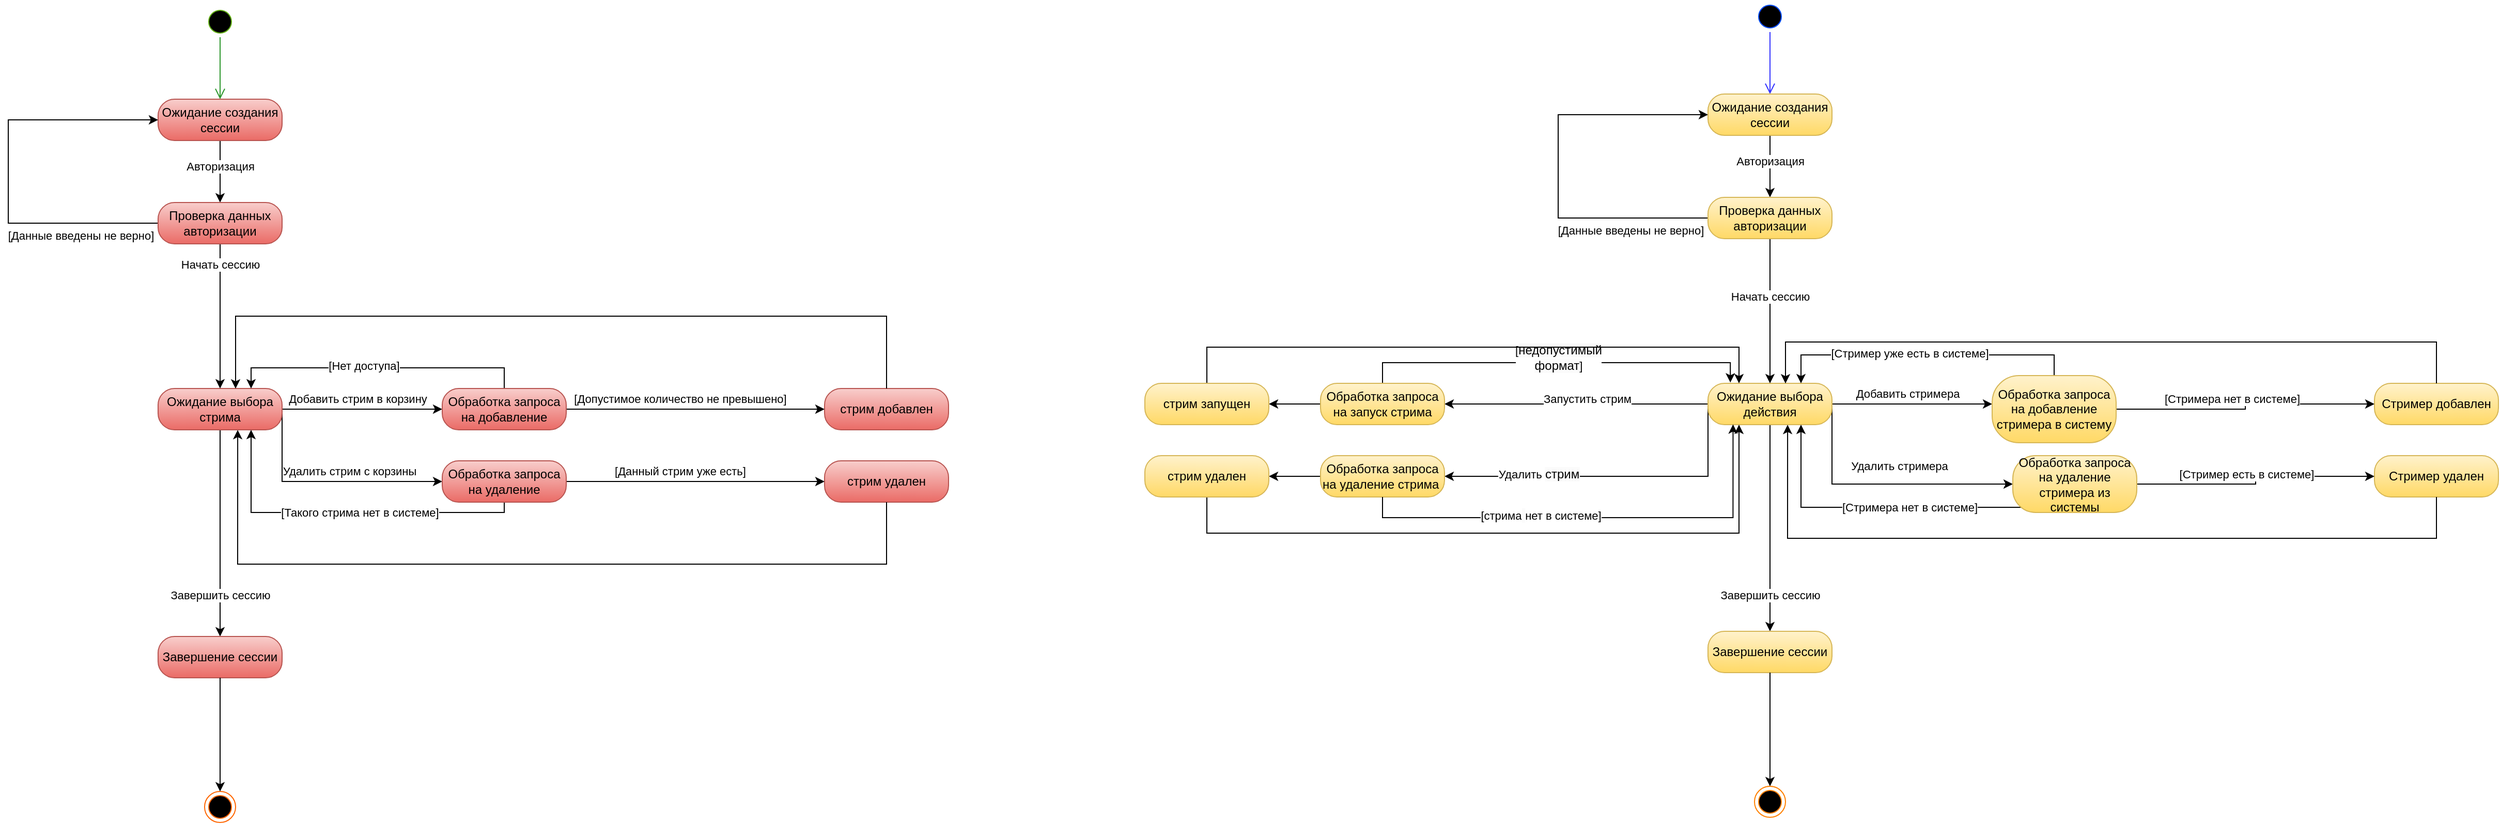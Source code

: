 <mxfile version="24.0.7" type="device">
  <diagram id="SjyvnTYL4WLvGiceQ5JA" name="Strona-1">
    <mxGraphModel dx="2332" dy="1434" grid="1" gridSize="10" guides="1" tooltips="1" connect="1" arrows="1" fold="1" page="1" pageScale="1" pageWidth="827" pageHeight="1169" math="0" shadow="0">
      <root>
        <mxCell id="0" />
        <mxCell id="1" parent="0" />
        <mxCell id="MYHG3JWobE4DRymCTWOl-1" value="" style="ellipse;html=1;shape=endState;fillColor=#000000;strokeColor=#ff6600;" parent="1" vertex="1">
          <mxGeometry x="250" y="800" width="30" height="30" as="geometry" />
        </mxCell>
        <mxCell id="MYHG3JWobE4DRymCTWOl-2" value="" style="ellipse;html=1;shape=startState;fillColor=#000000;strokeColor=#61af12;" parent="1" vertex="1">
          <mxGeometry x="250" y="40" width="30" height="30" as="geometry" />
        </mxCell>
        <mxCell id="MYHG3JWobE4DRymCTWOl-3" value="" style="edgeStyle=orthogonalEdgeStyle;html=1;verticalAlign=bottom;endArrow=open;endSize=8;strokeColor=#2c962c;rounded=0;" parent="1" source="MYHG3JWobE4DRymCTWOl-2" edge="1">
          <mxGeometry relative="1" as="geometry">
            <mxPoint x="265" y="130" as="targetPoint" />
          </mxGeometry>
        </mxCell>
        <mxCell id="MYHG3JWobE4DRymCTWOl-18" style="edgeStyle=orthogonalEdgeStyle;rounded=0;orthogonalLoop=1;jettySize=auto;html=1;exitX=0.5;exitY=1;exitDx=0;exitDy=0;" parent="1" source="MYHG3JWobE4DRymCTWOl-5" target="MYHG3JWobE4DRymCTWOl-17" edge="1">
          <mxGeometry relative="1" as="geometry" />
        </mxCell>
        <mxCell id="MYHG3JWobE4DRymCTWOl-21" value="Авторизация" style="edgeLabel;html=1;align=center;verticalAlign=middle;resizable=0;points=[];" parent="MYHG3JWobE4DRymCTWOl-18" vertex="1" connectable="0">
          <mxGeometry x="-0.168" relative="1" as="geometry">
            <mxPoint as="offset" />
          </mxGeometry>
        </mxCell>
        <mxCell id="MYHG3JWobE4DRymCTWOl-5" value="Ожидание создания сессии" style="rounded=1;whiteSpace=wrap;html=1;arcSize=40;fillColor=#f8cecc;strokeColor=#b85450;gradientColor=#ea6b66;" parent="1" vertex="1">
          <mxGeometry x="205" y="130" width="120" height="40" as="geometry" />
        </mxCell>
        <mxCell id="MYHG3JWobE4DRymCTWOl-7" value="стрим добавлен" style="rounded=1;whiteSpace=wrap;html=1;arcSize=40;fillColor=#f8cecc;strokeColor=#b85450;gradientColor=#ea6b66;" parent="1" vertex="1">
          <mxGeometry x="850" y="410" width="120" height="40" as="geometry" />
        </mxCell>
        <mxCell id="MYHG3JWobE4DRymCTWOl-8" value="стрим удален" style="rounded=1;whiteSpace=wrap;html=1;arcSize=40;fillColor=#f8cecc;strokeColor=#b85450;gradientColor=#ea6b66;" parent="1" vertex="1">
          <mxGeometry x="850" y="480" width="120" height="40" as="geometry" />
        </mxCell>
        <mxCell id="MYHG3JWobE4DRymCTWOl-29" style="edgeStyle=orthogonalEdgeStyle;rounded=0;orthogonalLoop=1;jettySize=auto;html=1;exitX=1;exitY=0.5;exitDx=0;exitDy=0;" parent="1" source="MYHG3JWobE4DRymCTWOl-9" edge="1">
          <mxGeometry relative="1" as="geometry">
            <mxPoint x="480" y="430" as="targetPoint" />
          </mxGeometry>
        </mxCell>
        <mxCell id="MYHG3JWobE4DRymCTWOl-31" value="Добавить стрим в корзину" style="edgeLabel;html=1;align=center;verticalAlign=middle;resizable=0;points=[];" parent="MYHG3JWobE4DRymCTWOl-29" vertex="1" connectable="0">
          <mxGeometry x="-0.063" y="1" relative="1" as="geometry">
            <mxPoint y="-9" as="offset" />
          </mxGeometry>
        </mxCell>
        <mxCell id="MYHG3JWobE4DRymCTWOl-30" style="edgeStyle=orthogonalEdgeStyle;rounded=0;orthogonalLoop=1;jettySize=auto;html=1;exitX=1;exitY=0.5;exitDx=0;exitDy=0;entryX=0;entryY=0.5;entryDx=0;entryDy=0;" parent="1" source="MYHG3JWobE4DRymCTWOl-9" target="MYHG3JWobE4DRymCTWOl-10" edge="1">
          <mxGeometry relative="1" as="geometry">
            <mxPoint x="460" y="500" as="targetPoint" />
            <Array as="points">
              <mxPoint x="325" y="500" />
            </Array>
          </mxGeometry>
        </mxCell>
        <mxCell id="MYHG3JWobE4DRymCTWOl-39" style="edgeStyle=orthogonalEdgeStyle;rounded=0;orthogonalLoop=1;jettySize=auto;html=1;exitX=0.5;exitY=1;exitDx=0;exitDy=0;" parent="1" source="MYHG3JWobE4DRymCTWOl-9" target="MYHG3JWobE4DRymCTWOl-12" edge="1">
          <mxGeometry relative="1" as="geometry" />
        </mxCell>
        <mxCell id="MYHG3JWobE4DRymCTWOl-9" value="Ожидание выбора стрима" style="rounded=1;whiteSpace=wrap;html=1;arcSize=40;fillColor=#f8cecc;strokeColor=#b85450;gradientColor=#ea6b66;" parent="1" vertex="1">
          <mxGeometry x="205" y="410" width="120" height="40" as="geometry" />
        </mxCell>
        <mxCell id="MYHG3JWobE4DRymCTWOl-35" style="edgeStyle=orthogonalEdgeStyle;rounded=0;orthogonalLoop=1;jettySize=auto;html=1;exitX=0.5;exitY=1;exitDx=0;exitDy=0;entryX=0.75;entryY=1;entryDx=0;entryDy=0;" parent="1" source="MYHG3JWobE4DRymCTWOl-10" target="MYHG3JWobE4DRymCTWOl-9" edge="1">
          <mxGeometry relative="1" as="geometry">
            <Array as="points">
              <mxPoint x="540" y="530" />
              <mxPoint x="295" y="530" />
            </Array>
          </mxGeometry>
        </mxCell>
        <mxCell id="MYHG3JWobE4DRymCTWOl-42" style="edgeStyle=orthogonalEdgeStyle;rounded=0;orthogonalLoop=1;jettySize=auto;html=1;exitX=1;exitY=0.5;exitDx=0;exitDy=0;entryX=0;entryY=0.5;entryDx=0;entryDy=0;" parent="1" source="MYHG3JWobE4DRymCTWOl-10" target="MYHG3JWobE4DRymCTWOl-8" edge="1">
          <mxGeometry relative="1" as="geometry" />
        </mxCell>
        <mxCell id="MYHG3JWobE4DRymCTWOl-45" value="[Данный стрим уже есть]" style="edgeLabel;html=1;align=center;verticalAlign=middle;resizable=0;points=[];" parent="MYHG3JWobE4DRymCTWOl-42" vertex="1" connectable="0">
          <mxGeometry x="-0.281" y="1" relative="1" as="geometry">
            <mxPoint x="20" y="-9" as="offset" />
          </mxGeometry>
        </mxCell>
        <mxCell id="MYHG3JWobE4DRymCTWOl-10" value="Обработка запроса на удаление" style="rounded=1;whiteSpace=wrap;html=1;arcSize=40;fillColor=#f8cecc;strokeColor=#b85450;gradientColor=#ea6b66;" parent="1" vertex="1">
          <mxGeometry x="480" y="480" width="120" height="40" as="geometry" />
        </mxCell>
        <mxCell id="MYHG3JWobE4DRymCTWOl-34" style="edgeStyle=orthogonalEdgeStyle;rounded=0;orthogonalLoop=1;jettySize=auto;html=1;exitX=0.5;exitY=0;exitDx=0;exitDy=0;entryX=0.75;entryY=0;entryDx=0;entryDy=0;" parent="1" source="MYHG3JWobE4DRymCTWOl-11" target="MYHG3JWobE4DRymCTWOl-9" edge="1">
          <mxGeometry relative="1" as="geometry" />
        </mxCell>
        <mxCell id="MYHG3JWobE4DRymCTWOl-40" value="[Нет доступа]" style="edgeLabel;html=1;align=center;verticalAlign=middle;resizable=0;points=[];" parent="MYHG3JWobE4DRymCTWOl-34" vertex="1" connectable="0">
          <mxGeometry x="0.094" y="-2" relative="1" as="geometry">
            <mxPoint as="offset" />
          </mxGeometry>
        </mxCell>
        <mxCell id="MYHG3JWobE4DRymCTWOl-43" style="edgeStyle=orthogonalEdgeStyle;rounded=0;orthogonalLoop=1;jettySize=auto;html=1;entryX=0;entryY=0.5;entryDx=0;entryDy=0;exitX=1;exitY=0.5;exitDx=0;exitDy=0;" parent="1" source="MYHG3JWobE4DRymCTWOl-11" target="MYHG3JWobE4DRymCTWOl-7" edge="1">
          <mxGeometry relative="1" as="geometry">
            <mxPoint x="670" y="430" as="sourcePoint" />
          </mxGeometry>
        </mxCell>
        <mxCell id="MYHG3JWobE4DRymCTWOl-44" value="[Допустимое количество не превышено]" style="edgeLabel;html=1;align=center;verticalAlign=middle;resizable=0;points=[];" parent="MYHG3JWobE4DRymCTWOl-43" vertex="1" connectable="0">
          <mxGeometry x="-0.252" y="1" relative="1" as="geometry">
            <mxPoint x="16" y="-9" as="offset" />
          </mxGeometry>
        </mxCell>
        <mxCell id="MYHG3JWobE4DRymCTWOl-11" value="Обработка запроса на добавление" style="rounded=1;whiteSpace=wrap;html=1;arcSize=40;fillColor=#f8cecc;strokeColor=#b85450;gradientColor=#ea6b66;" parent="1" vertex="1">
          <mxGeometry x="480" y="410" width="120" height="40" as="geometry" />
        </mxCell>
        <mxCell id="MYHG3JWobE4DRymCTWOl-12" value="Завершение сессии" style="rounded=1;whiteSpace=wrap;html=1;arcSize=40;fillColor=#f8cecc;strokeColor=#b85450;gradientColor=#ea6b66;" parent="1" vertex="1">
          <mxGeometry x="205" y="650" width="120" height="40" as="geometry" />
        </mxCell>
        <mxCell id="MYHG3JWobE4DRymCTWOl-15" style="edgeStyle=orthogonalEdgeStyle;rounded=0;orthogonalLoop=1;jettySize=auto;html=1;exitX=0.5;exitY=1;exitDx=0;exitDy=0;" parent="1" source="MYHG3JWobE4DRymCTWOl-12" target="MYHG3JWobE4DRymCTWOl-1" edge="1">
          <mxGeometry relative="1" as="geometry">
            <mxPoint x="265" y="760" as="sourcePoint" />
          </mxGeometry>
        </mxCell>
        <mxCell id="MYHG3JWobE4DRymCTWOl-16" value="Завершить сессию" style="edgeLabel;html=1;align=center;verticalAlign=middle;resizable=0;points=[];" parent="MYHG3JWobE4DRymCTWOl-15" vertex="1" connectable="0">
          <mxGeometry x="-0.287" y="-2" relative="1" as="geometry">
            <mxPoint x="2" y="-119" as="offset" />
          </mxGeometry>
        </mxCell>
        <mxCell id="MYHG3JWobE4DRymCTWOl-22" style="edgeStyle=orthogonalEdgeStyle;rounded=0;orthogonalLoop=1;jettySize=auto;html=1;exitX=0;exitY=0.5;exitDx=0;exitDy=0;entryX=0;entryY=0.5;entryDx=0;entryDy=0;" parent="1" source="MYHG3JWobE4DRymCTWOl-17" target="MYHG3JWobE4DRymCTWOl-5" edge="1">
          <mxGeometry relative="1" as="geometry">
            <Array as="points">
              <mxPoint x="60" y="250" />
              <mxPoint x="60" y="150" />
            </Array>
          </mxGeometry>
        </mxCell>
        <mxCell id="MYHG3JWobE4DRymCTWOl-23" value="[Данные введены не верно]" style="edgeLabel;html=1;align=center;verticalAlign=middle;resizable=0;points=[];" parent="MYHG3JWobE4DRymCTWOl-22" vertex="1" connectable="0">
          <mxGeometry x="0.069" y="2" relative="1" as="geometry">
            <mxPoint x="72" y="75" as="offset" />
          </mxGeometry>
        </mxCell>
        <mxCell id="MYHG3JWobE4DRymCTWOl-25" style="edgeStyle=orthogonalEdgeStyle;rounded=0;orthogonalLoop=1;jettySize=auto;html=1;exitX=0.5;exitY=1;exitDx=0;exitDy=0;entryX=0.5;entryY=0;entryDx=0;entryDy=0;" parent="1" source="MYHG3JWobE4DRymCTWOl-17" target="MYHG3JWobE4DRymCTWOl-9" edge="1">
          <mxGeometry relative="1" as="geometry">
            <mxPoint x="265" y="320.0" as="targetPoint" />
          </mxGeometry>
        </mxCell>
        <mxCell id="MYHG3JWobE4DRymCTWOl-27" value="Начать сессию" style="edgeLabel;html=1;align=center;verticalAlign=middle;resizable=0;points=[];" parent="MYHG3JWobE4DRymCTWOl-25" vertex="1" connectable="0">
          <mxGeometry x="0.051" y="-1" relative="1" as="geometry">
            <mxPoint x="1" y="-54" as="offset" />
          </mxGeometry>
        </mxCell>
        <mxCell id="MYHG3JWobE4DRymCTWOl-17" value="Проверка данных авторизации" style="rounded=1;whiteSpace=wrap;html=1;arcSize=40;fillColor=#f8cecc;strokeColor=#b85450;gradientColor=#ea6b66;" parent="1" vertex="1">
          <mxGeometry x="205" y="230" width="120" height="40" as="geometry" />
        </mxCell>
        <mxCell id="MYHG3JWobE4DRymCTWOl-32" value="Удалить стрим с корзины" style="edgeLabel;html=1;align=center;verticalAlign=middle;resizable=0;points=[];" parent="1" vertex="1" connectable="0">
          <mxGeometry x="389.998" y="490" as="geometry" />
        </mxCell>
        <mxCell id="MYHG3JWobE4DRymCTWOl-37" style="edgeStyle=orthogonalEdgeStyle;rounded=0;orthogonalLoop=1;jettySize=auto;html=1;exitX=0.5;exitY=0;exitDx=0;exitDy=0;entryX=0.625;entryY=0.003;entryDx=0;entryDy=0;entryPerimeter=0;" parent="1" source="MYHG3JWobE4DRymCTWOl-7" target="MYHG3JWobE4DRymCTWOl-9" edge="1">
          <mxGeometry relative="1" as="geometry">
            <Array as="points">
              <mxPoint x="910" y="340" />
              <mxPoint x="280" y="340" />
            </Array>
          </mxGeometry>
        </mxCell>
        <mxCell id="MYHG3JWobE4DRymCTWOl-38" style="edgeStyle=orthogonalEdgeStyle;rounded=0;orthogonalLoop=1;jettySize=auto;html=1;exitX=0.5;exitY=1;exitDx=0;exitDy=0;entryX=0.642;entryY=1.003;entryDx=0;entryDy=0;entryPerimeter=0;" parent="1" source="MYHG3JWobE4DRymCTWOl-8" target="MYHG3JWobE4DRymCTWOl-9" edge="1">
          <mxGeometry relative="1" as="geometry">
            <Array as="points">
              <mxPoint x="910" y="580" />
              <mxPoint x="282" y="580" />
            </Array>
          </mxGeometry>
        </mxCell>
        <mxCell id="MYHG3JWobE4DRymCTWOl-41" value="[Такого стрима&amp;nbsp;нет в системе]" style="edgeLabel;html=1;align=center;verticalAlign=middle;resizable=0;points=[];" parent="1" vertex="1" connectable="0">
          <mxGeometry x="400.003" y="530.0" as="geometry" />
        </mxCell>
        <mxCell id="MYHG3JWobE4DRymCTWOl-47" value="" style="ellipse;html=1;shape=endState;fillColor=#000000;strokeColor=#FF8000;" parent="1" vertex="1">
          <mxGeometry x="1750" y="795" width="30" height="30" as="geometry" />
        </mxCell>
        <mxCell id="MYHG3JWobE4DRymCTWOl-48" value="" style="ellipse;html=1;shape=startState;fillColor=#000000;strokeColor=#004cff;" parent="1" vertex="1">
          <mxGeometry x="1750" y="35" width="30" height="30" as="geometry" />
        </mxCell>
        <mxCell id="MYHG3JWobE4DRymCTWOl-49" value="" style="edgeStyle=orthogonalEdgeStyle;html=1;verticalAlign=bottom;endArrow=open;endSize=8;strokeColor=#3333FF;rounded=0;" parent="1" source="MYHG3JWobE4DRymCTWOl-48" edge="1">
          <mxGeometry relative="1" as="geometry">
            <mxPoint x="1765" y="125" as="targetPoint" />
          </mxGeometry>
        </mxCell>
        <mxCell id="MYHG3JWobE4DRymCTWOl-50" style="edgeStyle=orthogonalEdgeStyle;rounded=0;orthogonalLoop=1;jettySize=auto;html=1;exitX=0.5;exitY=1;exitDx=0;exitDy=0;" parent="1" source="MYHG3JWobE4DRymCTWOl-52" target="MYHG3JWobE4DRymCTWOl-76" edge="1">
          <mxGeometry relative="1" as="geometry" />
        </mxCell>
        <mxCell id="MYHG3JWobE4DRymCTWOl-51" value="Авторизация" style="edgeLabel;html=1;align=center;verticalAlign=middle;resizable=0;points=[];" parent="MYHG3JWobE4DRymCTWOl-50" vertex="1" connectable="0">
          <mxGeometry x="-0.168" relative="1" as="geometry">
            <mxPoint as="offset" />
          </mxGeometry>
        </mxCell>
        <mxCell id="MYHG3JWobE4DRymCTWOl-52" value="Ожидание создания сессии" style="rounded=1;whiteSpace=wrap;html=1;arcSize=40;fillColor=#fff2cc;strokeColor=#d6b656;gradientColor=#ffd966;" parent="1" vertex="1">
          <mxGeometry x="1705" y="125" width="120" height="40" as="geometry" />
        </mxCell>
        <mxCell id="MYHG3JWobE4DRymCTWOl-53" value="Стример добавлен" style="rounded=1;whiteSpace=wrap;html=1;arcSize=40;fillColor=#fff2cc;strokeColor=#d6b656;gradientColor=#ffd966;" parent="1" vertex="1">
          <mxGeometry x="2350" y="405" width="120" height="40" as="geometry" />
        </mxCell>
        <mxCell id="MYHG3JWobE4DRymCTWOl-54" value="Стример удален" style="rounded=1;whiteSpace=wrap;html=1;arcSize=40;fillColor=#fff2cc;strokeColor=#d6b656;gradientColor=#ffd966;" parent="1" vertex="1">
          <mxGeometry x="2350" y="475" width="120" height="40" as="geometry" />
        </mxCell>
        <mxCell id="MYHG3JWobE4DRymCTWOl-55" style="edgeStyle=orthogonalEdgeStyle;rounded=0;orthogonalLoop=1;jettySize=auto;html=1;exitX=1;exitY=0.5;exitDx=0;exitDy=0;" parent="1" source="MYHG3JWobE4DRymCTWOl-59" edge="1">
          <mxGeometry relative="1" as="geometry">
            <mxPoint x="1980" y="425" as="targetPoint" />
          </mxGeometry>
        </mxCell>
        <mxCell id="MYHG3JWobE4DRymCTWOl-56" value="Добавить стримера" style="edgeLabel;html=1;align=center;verticalAlign=middle;resizable=0;points=[];" parent="MYHG3JWobE4DRymCTWOl-55" vertex="1" connectable="0">
          <mxGeometry x="-0.063" y="1" relative="1" as="geometry">
            <mxPoint y="-9" as="offset" />
          </mxGeometry>
        </mxCell>
        <mxCell id="MYHG3JWobE4DRymCTWOl-57" style="edgeStyle=orthogonalEdgeStyle;rounded=0;orthogonalLoop=1;jettySize=auto;html=1;exitX=1;exitY=0.5;exitDx=0;exitDy=0;entryX=0;entryY=0.5;entryDx=0;entryDy=0;" parent="1" source="MYHG3JWobE4DRymCTWOl-59" target="MYHG3JWobE4DRymCTWOl-63" edge="1">
          <mxGeometry relative="1" as="geometry">
            <mxPoint x="1960" y="495" as="targetPoint" />
            <Array as="points">
              <mxPoint x="1825" y="503" />
            </Array>
          </mxGeometry>
        </mxCell>
        <mxCell id="MYHG3JWobE4DRymCTWOl-58" style="edgeStyle=orthogonalEdgeStyle;rounded=0;orthogonalLoop=1;jettySize=auto;html=1;exitX=0.5;exitY=1;exitDx=0;exitDy=0;" parent="1" source="MYHG3JWobE4DRymCTWOl-59" target="MYHG3JWobE4DRymCTWOl-69" edge="1">
          <mxGeometry relative="1" as="geometry" />
        </mxCell>
        <mxCell id="gf1wdRG9GtFfKNrij7ZL-4" style="edgeStyle=orthogonalEdgeStyle;rounded=0;orthogonalLoop=1;jettySize=auto;html=1;exitX=0;exitY=0.5;exitDx=0;exitDy=0;entryX=1;entryY=0.5;entryDx=0;entryDy=0;" parent="1" source="MYHG3JWobE4DRymCTWOl-59" target="gf1wdRG9GtFfKNrij7ZL-2" edge="1">
          <mxGeometry relative="1" as="geometry" />
        </mxCell>
        <mxCell id="gf1wdRG9GtFfKNrij7ZL-5" value="Запустить стрим" style="edgeLabel;html=1;align=center;verticalAlign=middle;resizable=0;points=[];" parent="gf1wdRG9GtFfKNrij7ZL-4" vertex="1" connectable="0">
          <mxGeometry x="-0.077" y="-5" relative="1" as="geometry">
            <mxPoint as="offset" />
          </mxGeometry>
        </mxCell>
        <mxCell id="gf1wdRG9GtFfKNrij7ZL-6" style="edgeStyle=orthogonalEdgeStyle;rounded=0;orthogonalLoop=1;jettySize=auto;html=1;exitX=0;exitY=0.5;exitDx=0;exitDy=0;entryX=1;entryY=0.5;entryDx=0;entryDy=0;" parent="1" source="MYHG3JWobE4DRymCTWOl-59" target="gf1wdRG9GtFfKNrij7ZL-3" edge="1">
          <mxGeometry relative="1" as="geometry">
            <Array as="points">
              <mxPoint x="1705" y="495" />
            </Array>
          </mxGeometry>
        </mxCell>
        <mxCell id="gf1wdRG9GtFfKNrij7ZL-7" value="Удалить &lt;span style=&quot;font-size: 12px; text-wrap: wrap; background-color: rgb(251, 251, 251);&quot;&gt;стрим&lt;/span&gt;" style="edgeLabel;html=1;align=center;verticalAlign=middle;resizable=0;points=[];" parent="gf1wdRG9GtFfKNrij7ZL-6" vertex="1" connectable="0">
          <mxGeometry x="0.44" y="-2" relative="1" as="geometry">
            <mxPoint as="offset" />
          </mxGeometry>
        </mxCell>
        <mxCell id="MYHG3JWobE4DRymCTWOl-59" value="Ожидание выбора действия" style="rounded=1;whiteSpace=wrap;html=1;arcSize=40;fillColor=#fff2cc;strokeColor=#d6b656;gradientColor=#ffd966;" parent="1" vertex="1">
          <mxGeometry x="1705" y="405" width="120" height="40" as="geometry" />
        </mxCell>
        <mxCell id="MYHG3JWobE4DRymCTWOl-60" style="edgeStyle=orthogonalEdgeStyle;rounded=0;orthogonalLoop=1;jettySize=auto;html=1;exitX=0.5;exitY=1;exitDx=0;exitDy=0;entryX=0.75;entryY=1;entryDx=0;entryDy=0;" parent="1" source="MYHG3JWobE4DRymCTWOl-63" target="MYHG3JWobE4DRymCTWOl-59" edge="1">
          <mxGeometry relative="1" as="geometry">
            <Array as="points">
              <mxPoint x="2040" y="525" />
              <mxPoint x="1795" y="525" />
            </Array>
          </mxGeometry>
        </mxCell>
        <mxCell id="MYHG3JWobE4DRymCTWOl-61" style="edgeStyle=orthogonalEdgeStyle;rounded=0;orthogonalLoop=1;jettySize=auto;html=1;exitX=1;exitY=0.5;exitDx=0;exitDy=0;entryX=0;entryY=0.5;entryDx=0;entryDy=0;" parent="1" source="MYHG3JWobE4DRymCTWOl-63" target="MYHG3JWobE4DRymCTWOl-54" edge="1">
          <mxGeometry relative="1" as="geometry" />
        </mxCell>
        <mxCell id="MYHG3JWobE4DRymCTWOl-62" value="[Стример есть в системе]" style="edgeLabel;html=1;align=center;verticalAlign=middle;resizable=0;points=[];" parent="MYHG3JWobE4DRymCTWOl-61" vertex="1" connectable="0">
          <mxGeometry x="-0.281" y="1" relative="1" as="geometry">
            <mxPoint x="20" y="-9" as="offset" />
          </mxGeometry>
        </mxCell>
        <mxCell id="MYHG3JWobE4DRymCTWOl-63" value="Обработка запроса на удаление стримера из системы" style="rounded=1;whiteSpace=wrap;html=1;arcSize=40;fillColor=#fff2cc;strokeColor=#d6b656;gradientColor=#ffd966;" parent="1" vertex="1">
          <mxGeometry x="2000" y="475" width="120" height="55" as="geometry" />
        </mxCell>
        <mxCell id="MYHG3JWobE4DRymCTWOl-64" style="edgeStyle=orthogonalEdgeStyle;rounded=0;orthogonalLoop=1;jettySize=auto;html=1;exitX=0.5;exitY=0;exitDx=0;exitDy=0;entryX=0.75;entryY=0;entryDx=0;entryDy=0;" parent="1" source="MYHG3JWobE4DRymCTWOl-68" target="MYHG3JWobE4DRymCTWOl-59" edge="1">
          <mxGeometry relative="1" as="geometry" />
        </mxCell>
        <mxCell id="MYHG3JWobE4DRymCTWOl-65" value="[Стример уже есть в системе]" style="edgeLabel;html=1;align=center;verticalAlign=middle;resizable=0;points=[];" parent="MYHG3JWobE4DRymCTWOl-64" vertex="1" connectable="0">
          <mxGeometry x="0.094" y="-2" relative="1" as="geometry">
            <mxPoint as="offset" />
          </mxGeometry>
        </mxCell>
        <mxCell id="MYHG3JWobE4DRymCTWOl-66" style="edgeStyle=orthogonalEdgeStyle;rounded=0;orthogonalLoop=1;jettySize=auto;html=1;entryX=0;entryY=0.5;entryDx=0;entryDy=0;exitX=1;exitY=0.5;exitDx=0;exitDy=0;" parent="1" source="MYHG3JWobE4DRymCTWOl-68" target="MYHG3JWobE4DRymCTWOl-53" edge="1">
          <mxGeometry relative="1" as="geometry">
            <mxPoint x="2170" y="425" as="sourcePoint" />
          </mxGeometry>
        </mxCell>
        <mxCell id="MYHG3JWobE4DRymCTWOl-67" value="[Стримера нет в системе]" style="edgeLabel;html=1;align=center;verticalAlign=middle;resizable=0;points=[];" parent="MYHG3JWobE4DRymCTWOl-66" vertex="1" connectable="0">
          <mxGeometry x="-0.252" y="1" relative="1" as="geometry">
            <mxPoint x="16" y="-9" as="offset" />
          </mxGeometry>
        </mxCell>
        <mxCell id="MYHG3JWobE4DRymCTWOl-68" value="Обработка запроса на добавление стримера в систему" style="rounded=1;whiteSpace=wrap;html=1;arcSize=40;fillColor=#fff2cc;strokeColor=#d6b656;gradientColor=#ffd966;" parent="1" vertex="1">
          <mxGeometry x="1980" y="397.5" width="120" height="65" as="geometry" />
        </mxCell>
        <mxCell id="MYHG3JWobE4DRymCTWOl-69" value="&lt;div&gt;Завершение сессии&lt;/div&gt;" style="rounded=1;whiteSpace=wrap;html=1;arcSize=40;fillColor=#fff2cc;strokeColor=#d6b656;gradientColor=#ffd966;" parent="1" vertex="1">
          <mxGeometry x="1705" y="645" width="120" height="40" as="geometry" />
        </mxCell>
        <mxCell id="MYHG3JWobE4DRymCTWOl-70" style="edgeStyle=orthogonalEdgeStyle;rounded=0;orthogonalLoop=1;jettySize=auto;html=1;exitX=0.5;exitY=1;exitDx=0;exitDy=0;" parent="1" source="MYHG3JWobE4DRymCTWOl-69" target="MYHG3JWobE4DRymCTWOl-47" edge="1">
          <mxGeometry relative="1" as="geometry">
            <mxPoint x="1765" y="755" as="sourcePoint" />
          </mxGeometry>
        </mxCell>
        <mxCell id="MYHG3JWobE4DRymCTWOl-71" value="Завершить сессию" style="edgeLabel;html=1;align=center;verticalAlign=middle;resizable=0;points=[];" parent="MYHG3JWobE4DRymCTWOl-70" vertex="1" connectable="0">
          <mxGeometry x="-0.287" y="-2" relative="1" as="geometry">
            <mxPoint x="2" y="-114" as="offset" />
          </mxGeometry>
        </mxCell>
        <mxCell id="MYHG3JWobE4DRymCTWOl-72" style="edgeStyle=orthogonalEdgeStyle;rounded=0;orthogonalLoop=1;jettySize=auto;html=1;exitX=0;exitY=0.5;exitDx=0;exitDy=0;entryX=0;entryY=0.5;entryDx=0;entryDy=0;" parent="1" source="MYHG3JWobE4DRymCTWOl-76" target="MYHG3JWobE4DRymCTWOl-52" edge="1">
          <mxGeometry relative="1" as="geometry">
            <Array as="points">
              <mxPoint x="1560" y="245" />
              <mxPoint x="1560" y="145" />
            </Array>
          </mxGeometry>
        </mxCell>
        <mxCell id="MYHG3JWobE4DRymCTWOl-73" value="[Данные введены не верно]" style="edgeLabel;html=1;align=center;verticalAlign=middle;resizable=0;points=[];" parent="MYHG3JWobE4DRymCTWOl-72" vertex="1" connectable="0">
          <mxGeometry x="0.069" y="2" relative="1" as="geometry">
            <mxPoint x="72" y="75" as="offset" />
          </mxGeometry>
        </mxCell>
        <mxCell id="MYHG3JWobE4DRymCTWOl-74" style="edgeStyle=orthogonalEdgeStyle;rounded=0;orthogonalLoop=1;jettySize=auto;html=1;exitX=0.5;exitY=1;exitDx=0;exitDy=0;entryX=0.5;entryY=0;entryDx=0;entryDy=0;" parent="1" source="MYHG3JWobE4DRymCTWOl-76" target="MYHG3JWobE4DRymCTWOl-59" edge="1">
          <mxGeometry relative="1" as="geometry">
            <mxPoint x="1765" y="315" as="targetPoint" />
          </mxGeometry>
        </mxCell>
        <mxCell id="gf1wdRG9GtFfKNrij7ZL-1" value="Начать сессию" style="edgeLabel;html=1;align=center;verticalAlign=middle;resizable=0;points=[];" parent="MYHG3JWobE4DRymCTWOl-74" vertex="1" connectable="0">
          <mxGeometry x="-0.216" relative="1" as="geometry">
            <mxPoint y="1" as="offset" />
          </mxGeometry>
        </mxCell>
        <mxCell id="MYHG3JWobE4DRymCTWOl-76" value="Проверка данных авторизации" style="rounded=1;whiteSpace=wrap;html=1;arcSize=40;fillColor=#fff2cc;strokeColor=#d6b656;gradientColor=#ffd966;" parent="1" vertex="1">
          <mxGeometry x="1705" y="225" width="120" height="40" as="geometry" />
        </mxCell>
        <mxCell id="MYHG3JWobE4DRymCTWOl-79" value="Удалить стримера" style="edgeLabel;html=1;align=center;verticalAlign=middle;resizable=0;points=[];" parent="1" vertex="1" connectable="0">
          <mxGeometry x="1889.998" y="485" as="geometry" />
        </mxCell>
        <mxCell id="MYHG3JWobE4DRymCTWOl-80" style="edgeStyle=orthogonalEdgeStyle;rounded=0;orthogonalLoop=1;jettySize=auto;html=1;exitX=0.5;exitY=0;exitDx=0;exitDy=0;entryX=0.625;entryY=0.003;entryDx=0;entryDy=0;entryPerimeter=0;" parent="1" source="MYHG3JWobE4DRymCTWOl-53" target="MYHG3JWobE4DRymCTWOl-59" edge="1">
          <mxGeometry relative="1" as="geometry">
            <Array as="points">
              <mxPoint x="2410" y="365" />
              <mxPoint x="1780" y="365" />
            </Array>
          </mxGeometry>
        </mxCell>
        <mxCell id="MYHG3JWobE4DRymCTWOl-81" style="edgeStyle=orthogonalEdgeStyle;rounded=0;orthogonalLoop=1;jettySize=auto;html=1;exitX=0.5;exitY=1;exitDx=0;exitDy=0;entryX=0.642;entryY=1.003;entryDx=0;entryDy=0;entryPerimeter=0;" parent="1" source="MYHG3JWobE4DRymCTWOl-54" target="MYHG3JWobE4DRymCTWOl-59" edge="1">
          <mxGeometry relative="1" as="geometry">
            <Array as="points">
              <mxPoint x="2410" y="555" />
              <mxPoint x="1782" y="555" />
            </Array>
          </mxGeometry>
        </mxCell>
        <mxCell id="MYHG3JWobE4DRymCTWOl-82" value="[Стримера нет в системе]" style="edgeLabel;html=1;align=center;verticalAlign=middle;resizable=0;points=[];" parent="1" vertex="1" connectable="0">
          <mxGeometry x="1900.003" y="525.0" as="geometry" />
        </mxCell>
        <mxCell id="gf1wdRG9GtFfKNrij7ZL-8" style="edgeStyle=orthogonalEdgeStyle;rounded=0;orthogonalLoop=1;jettySize=auto;html=1;exitX=0.5;exitY=0;exitDx=0;exitDy=0;entryX=0.18;entryY=-0.02;entryDx=0;entryDy=0;entryPerimeter=0;" parent="1" source="gf1wdRG9GtFfKNrij7ZL-2" target="MYHG3JWobE4DRymCTWOl-59" edge="1">
          <mxGeometry relative="1" as="geometry" />
        </mxCell>
        <mxCell id="gf1wdRG9GtFfKNrij7ZL-9" value="[&lt;span style=&quot;font-size: 12px; text-wrap: wrap; background-color: rgb(251, 251, 251);&quot;&gt;недопустимый формат&lt;/span&gt;]" style="edgeLabel;html=1;align=center;verticalAlign=middle;resizable=0;points=[];" parent="gf1wdRG9GtFfKNrij7ZL-8" vertex="1" connectable="0">
          <mxGeometry x="-0.069" y="2" relative="1" as="geometry">
            <mxPoint x="15" y="-3" as="offset" />
          </mxGeometry>
        </mxCell>
        <mxCell id="gf1wdRG9GtFfKNrij7ZL-15" style="edgeStyle=orthogonalEdgeStyle;rounded=0;orthogonalLoop=1;jettySize=auto;html=1;exitX=0;exitY=0.5;exitDx=0;exitDy=0;entryX=1;entryY=0.5;entryDx=0;entryDy=0;" parent="1" source="gf1wdRG9GtFfKNrij7ZL-2" target="gf1wdRG9GtFfKNrij7ZL-13" edge="1">
          <mxGeometry relative="1" as="geometry" />
        </mxCell>
        <mxCell id="gf1wdRG9GtFfKNrij7ZL-2" value="Обработка запроса на запуск стрима" style="rounded=1;whiteSpace=wrap;html=1;arcSize=40;fillColor=#fff2cc;strokeColor=#d6b656;gradientColor=#ffd966;" parent="1" vertex="1">
          <mxGeometry x="1330" y="405" width="120" height="40" as="geometry" />
        </mxCell>
        <mxCell id="gf1wdRG9GtFfKNrij7ZL-16" style="edgeStyle=orthogonalEdgeStyle;rounded=0;orthogonalLoop=1;jettySize=auto;html=1;exitX=0;exitY=0.5;exitDx=0;exitDy=0;entryX=1;entryY=0.5;entryDx=0;entryDy=0;" parent="1" source="gf1wdRG9GtFfKNrij7ZL-3" target="gf1wdRG9GtFfKNrij7ZL-14" edge="1">
          <mxGeometry relative="1" as="geometry" />
        </mxCell>
        <mxCell id="gf1wdRG9GtFfKNrij7ZL-3" value="Обработка запроса на удаление стрима&amp;nbsp;" style="rounded=1;whiteSpace=wrap;html=1;arcSize=40;fillColor=#fff2cc;strokeColor=#d6b656;gradientColor=#ffd966;" parent="1" vertex="1">
          <mxGeometry x="1330" y="475" width="120" height="40" as="geometry" />
        </mxCell>
        <mxCell id="gf1wdRG9GtFfKNrij7ZL-11" style="edgeStyle=orthogonalEdgeStyle;rounded=0;orthogonalLoop=1;jettySize=auto;html=1;exitX=0.5;exitY=1;exitDx=0;exitDy=0;entryX=0.202;entryY=0.993;entryDx=0;entryDy=0;entryPerimeter=0;" parent="1" source="gf1wdRG9GtFfKNrij7ZL-3" target="MYHG3JWobE4DRymCTWOl-59" edge="1">
          <mxGeometry relative="1" as="geometry" />
        </mxCell>
        <mxCell id="gf1wdRG9GtFfKNrij7ZL-12" value="[стрима&lt;span style=&quot;font-size: 12px; text-wrap: wrap; background-color: rgb(251, 251, 251);&quot;&gt;&amp;nbsp;&lt;/span&gt;нет в системе]" style="edgeLabel;html=1;align=center;verticalAlign=middle;resizable=0;points=[];" parent="gf1wdRG9GtFfKNrij7ZL-11" vertex="1" connectable="0">
          <mxGeometry x="-0.231" y="2" relative="1" as="geometry">
            <mxPoint as="offset" />
          </mxGeometry>
        </mxCell>
        <mxCell id="gf1wdRG9GtFfKNrij7ZL-17" style="edgeStyle=orthogonalEdgeStyle;rounded=0;orthogonalLoop=1;jettySize=auto;html=1;exitX=0.5;exitY=0;exitDx=0;exitDy=0;entryX=0.25;entryY=0;entryDx=0;entryDy=0;" parent="1" source="gf1wdRG9GtFfKNrij7ZL-13" target="MYHG3JWobE4DRymCTWOl-59" edge="1">
          <mxGeometry relative="1" as="geometry">
            <Array as="points">
              <mxPoint x="1220" y="370" />
              <mxPoint x="1735" y="370" />
            </Array>
          </mxGeometry>
        </mxCell>
        <mxCell id="gf1wdRG9GtFfKNrij7ZL-13" value="стрим запущен" style="rounded=1;whiteSpace=wrap;html=1;arcSize=40;fillColor=#fff2cc;strokeColor=#d6b656;gradientColor=#ffd966;" parent="1" vertex="1">
          <mxGeometry x="1160" y="405" width="120" height="40" as="geometry" />
        </mxCell>
        <mxCell id="gf1wdRG9GtFfKNrij7ZL-18" style="edgeStyle=orthogonalEdgeStyle;rounded=0;orthogonalLoop=1;jettySize=auto;html=1;exitX=0.5;exitY=1;exitDx=0;exitDy=0;entryX=0.25;entryY=1;entryDx=0;entryDy=0;" parent="1" source="gf1wdRG9GtFfKNrij7ZL-14" target="MYHG3JWobE4DRymCTWOl-59" edge="1">
          <mxGeometry relative="1" as="geometry">
            <Array as="points">
              <mxPoint x="1220" y="550" />
              <mxPoint x="1735" y="550" />
            </Array>
          </mxGeometry>
        </mxCell>
        <mxCell id="gf1wdRG9GtFfKNrij7ZL-14" value="стрим удален" style="rounded=1;whiteSpace=wrap;html=1;arcSize=40;fillColor=#fff2cc;strokeColor=#d6b656;gradientColor=#ffd966;" parent="1" vertex="1">
          <mxGeometry x="1160" y="475" width="120" height="40" as="geometry" />
        </mxCell>
      </root>
    </mxGraphModel>
  </diagram>
</mxfile>
